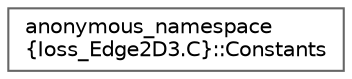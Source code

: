digraph "Graphical Class Hierarchy"
{
 // INTERACTIVE_SVG=YES
 // LATEX_PDF_SIZE
  bgcolor="transparent";
  edge [fontname=Helvetica,fontsize=10,labelfontname=Helvetica,labelfontsize=10];
  node [fontname=Helvetica,fontsize=10,shape=box,height=0.2,width=0.4];
  rankdir="LR";
  Node0 [id="Node000000",label="anonymous_namespace\l\{Ioss_Edge2D3.C\}::Constants",height=0.2,width=0.4,color="grey40", fillcolor="white", style="filled",URL="$structanonymous__namespace_02Ioss__Edge2D3_8C_03_1_1Constants.html",tooltip=" "];
}
